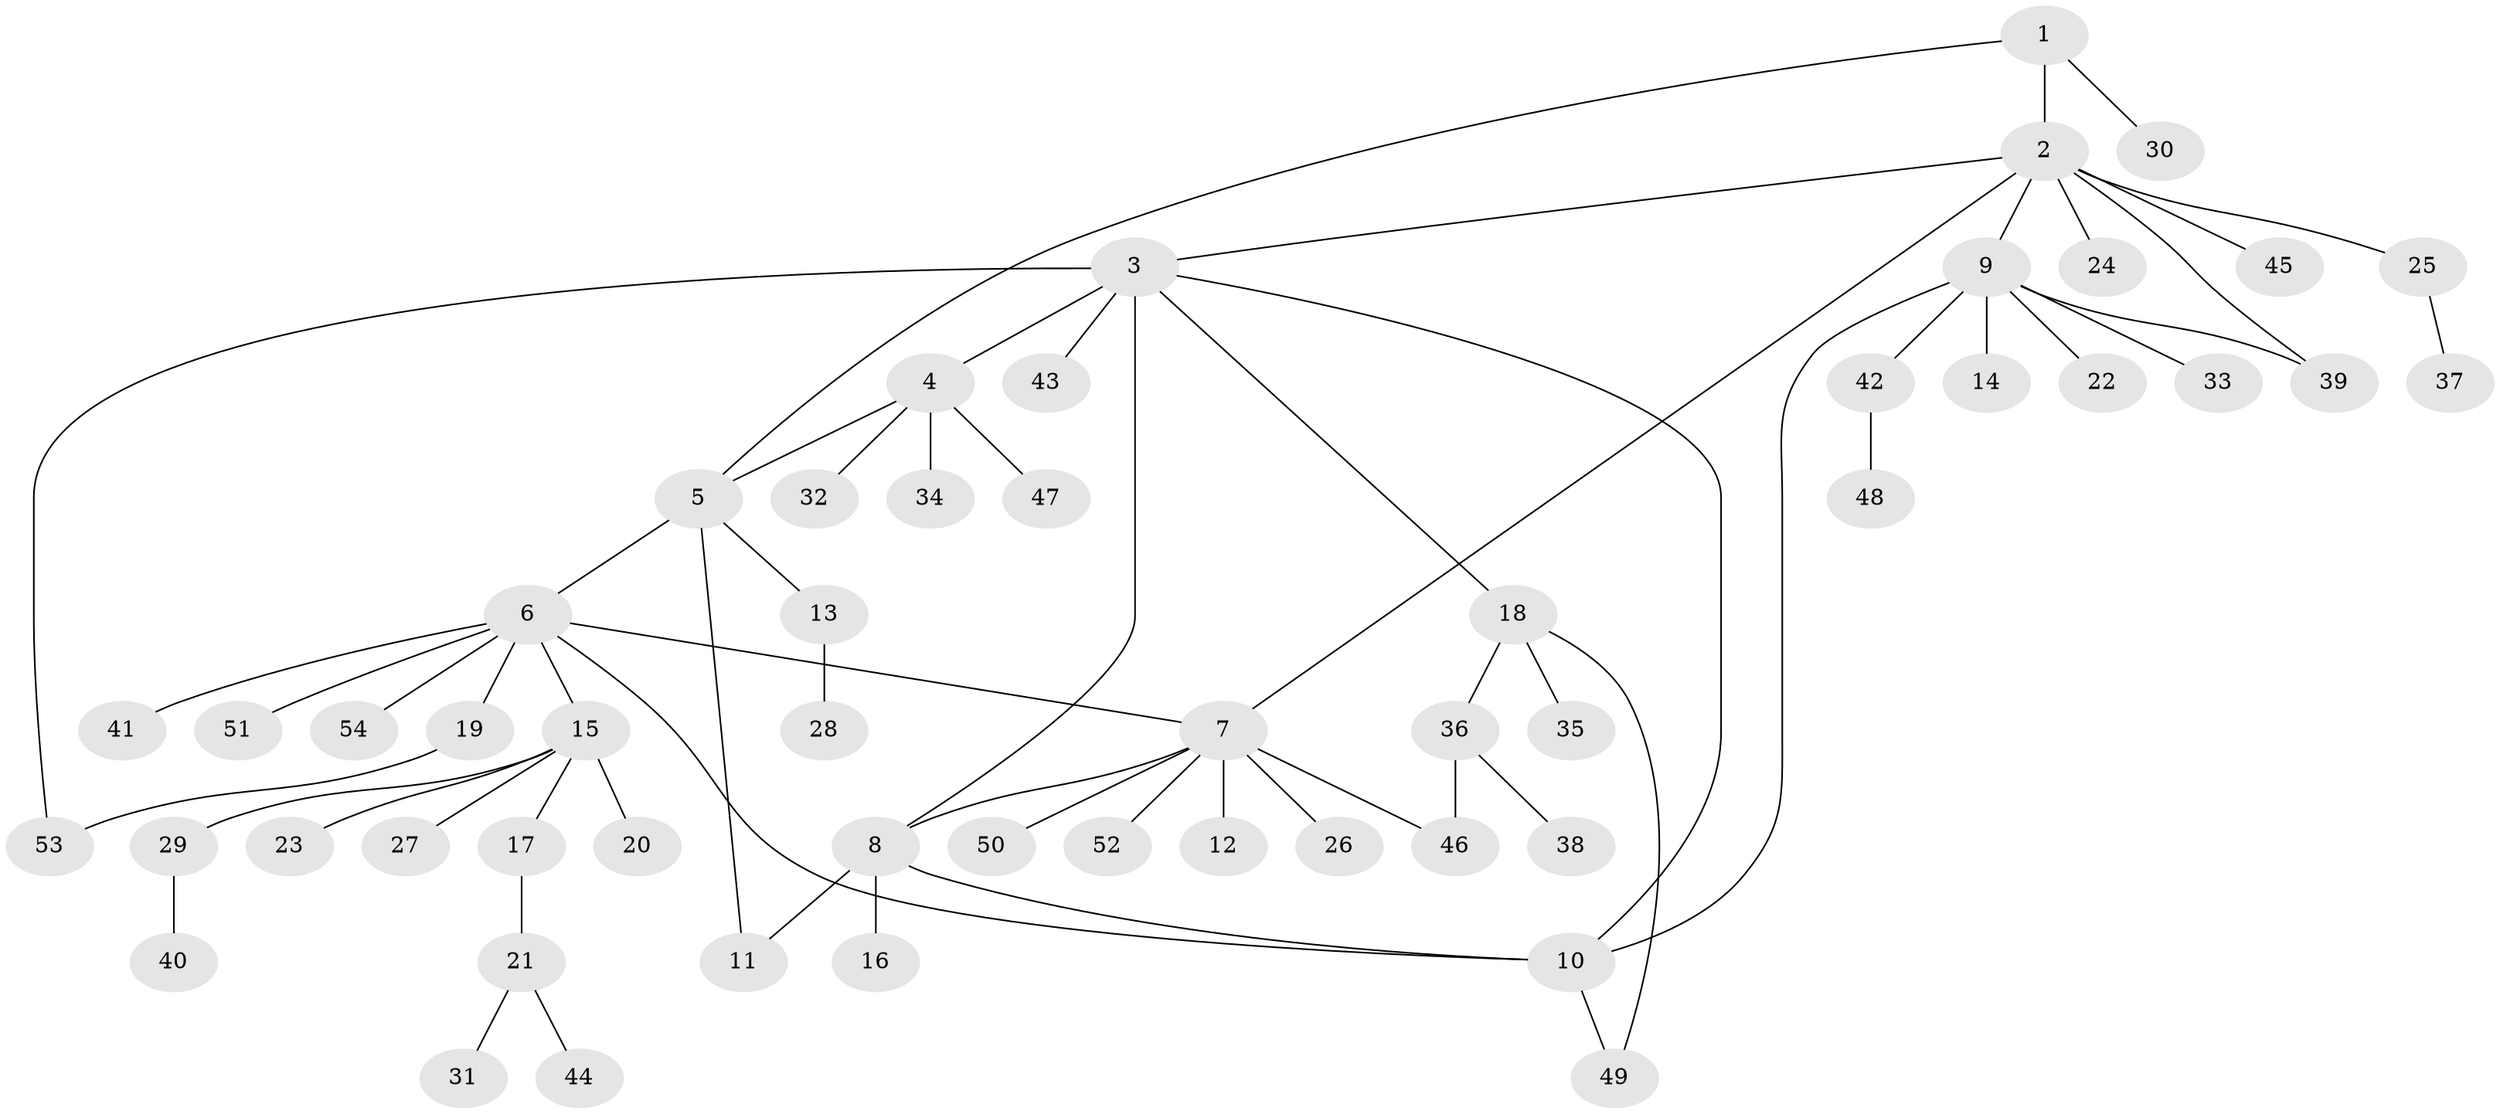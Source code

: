 // Generated by graph-tools (version 1.1) at 2025/37/03/09/25 02:37:30]
// undirected, 54 vertices, 64 edges
graph export_dot {
graph [start="1"]
  node [color=gray90,style=filled];
  1;
  2;
  3;
  4;
  5;
  6;
  7;
  8;
  9;
  10;
  11;
  12;
  13;
  14;
  15;
  16;
  17;
  18;
  19;
  20;
  21;
  22;
  23;
  24;
  25;
  26;
  27;
  28;
  29;
  30;
  31;
  32;
  33;
  34;
  35;
  36;
  37;
  38;
  39;
  40;
  41;
  42;
  43;
  44;
  45;
  46;
  47;
  48;
  49;
  50;
  51;
  52;
  53;
  54;
  1 -- 2;
  1 -- 5;
  1 -- 30;
  2 -- 3;
  2 -- 7;
  2 -- 9;
  2 -- 24;
  2 -- 25;
  2 -- 39;
  2 -- 45;
  3 -- 4;
  3 -- 8;
  3 -- 10;
  3 -- 18;
  3 -- 43;
  3 -- 53;
  4 -- 5;
  4 -- 32;
  4 -- 34;
  4 -- 47;
  5 -- 6;
  5 -- 11;
  5 -- 13;
  6 -- 7;
  6 -- 10;
  6 -- 15;
  6 -- 19;
  6 -- 41;
  6 -- 51;
  6 -- 54;
  7 -- 8;
  7 -- 12;
  7 -- 26;
  7 -- 46;
  7 -- 50;
  7 -- 52;
  8 -- 10;
  8 -- 11;
  8 -- 16;
  9 -- 10;
  9 -- 14;
  9 -- 22;
  9 -- 33;
  9 -- 39;
  9 -- 42;
  10 -- 49;
  13 -- 28;
  15 -- 17;
  15 -- 20;
  15 -- 23;
  15 -- 27;
  15 -- 29;
  17 -- 21;
  18 -- 35;
  18 -- 36;
  18 -- 49;
  19 -- 53;
  21 -- 31;
  21 -- 44;
  25 -- 37;
  29 -- 40;
  36 -- 38;
  36 -- 46;
  42 -- 48;
}
